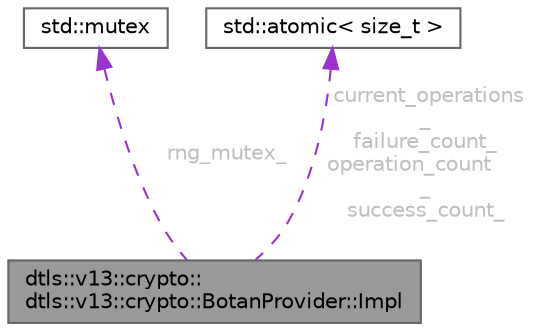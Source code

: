 digraph "dtls::v13::crypto::dtls::v13::crypto::BotanProvider::Impl"
{
 // LATEX_PDF_SIZE
  bgcolor="transparent";
  edge [fontname=Helvetica,fontsize=10,labelfontname=Helvetica,labelfontsize=10];
  node [fontname=Helvetica,fontsize=10,shape=box,height=0.2,width=0.4];
  Node1 [id="Node000001",label="dtls::v13::crypto::\ldtls::v13::crypto::BotanProvider::Impl",height=0.2,width=0.4,color="gray40", fillcolor="grey60", style="filled", fontcolor="black",tooltip=" "];
  Node2 -> Node1 [id="edge1_Node000001_Node000002",dir="back",color="darkorchid3",style="dashed",tooltip=" ",label=" rng_mutex_",fontcolor="grey" ];
  Node2 [id="Node000002",label="std::mutex",height=0.2,width=0.4,color="gray40", fillcolor="white", style="filled",tooltip=" "];
  Node3 -> Node1 [id="edge2_Node000001_Node000003",dir="back",color="darkorchid3",style="dashed",tooltip=" ",label=" current_operations\l_\nfailure_count_\noperation_count\l_\nsuccess_count_",fontcolor="grey" ];
  Node3 [id="Node000003",label="std::atomic\< size_t \>",height=0.2,width=0.4,color="gray40", fillcolor="white", style="filled",tooltip=" "];
}
